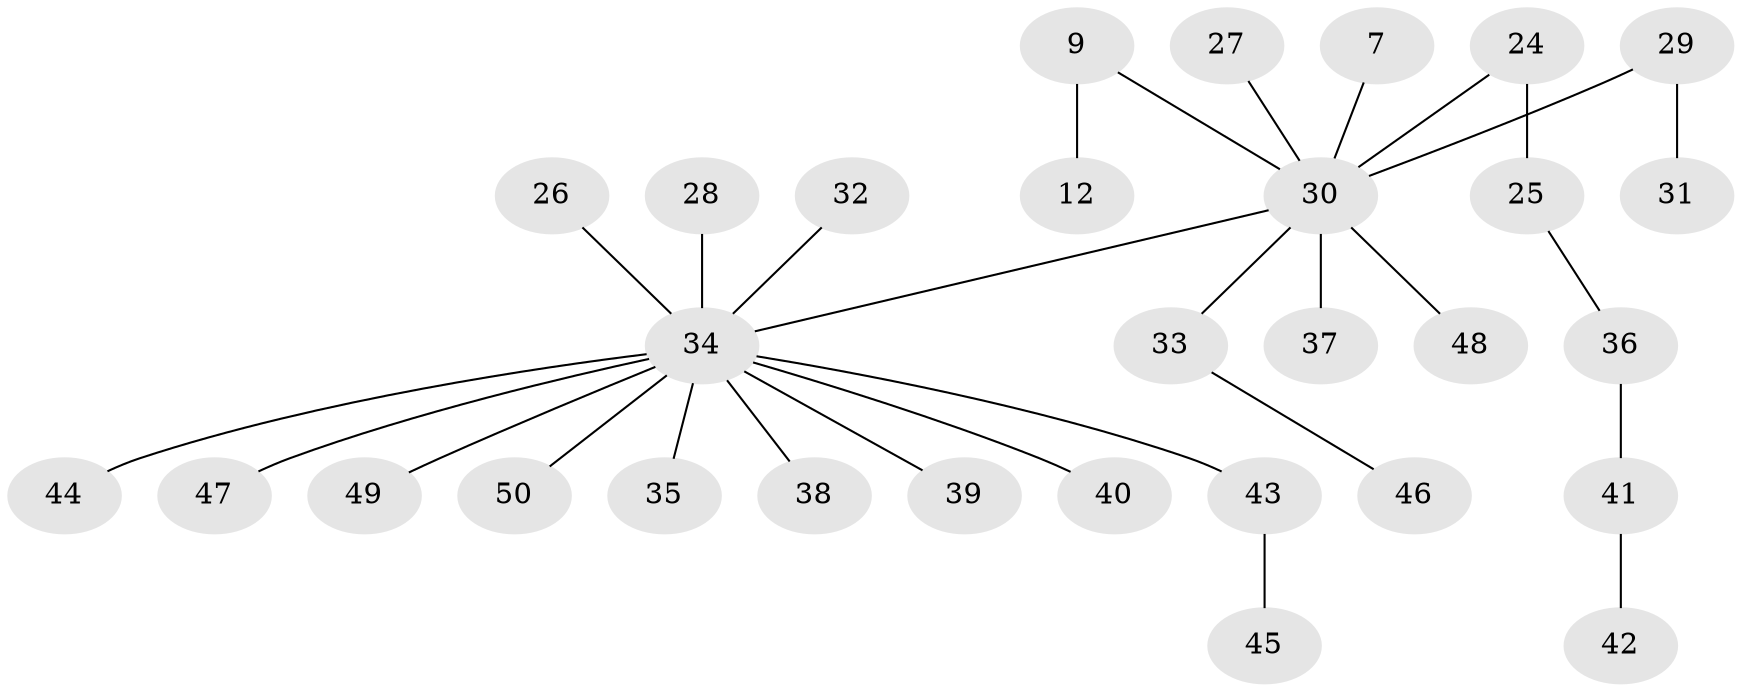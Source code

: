 // original degree distribution, {3: 0.16, 8: 0.02, 4: 0.04, 5: 0.02, 1: 0.46, 2: 0.3}
// Generated by graph-tools (version 1.1) at 2025/56/03/04/25 21:56:50]
// undirected, 30 vertices, 29 edges
graph export_dot {
graph [start="1"]
  node [color=gray90,style=filled];
  7;
  9;
  12;
  24;
  25;
  26;
  27;
  28;
  29;
  30 [super="+10+15+16+21+23"];
  31;
  32;
  33;
  34 [super="+11+17+8+19+18+20"];
  35;
  36;
  37;
  38;
  39;
  40;
  41;
  42;
  43 [super="+13+22"];
  44;
  45;
  46;
  47;
  48;
  49;
  50;
  7 -- 30;
  9 -- 12;
  9 -- 30;
  24 -- 25;
  24 -- 30;
  25 -- 36;
  26 -- 34;
  27 -- 30;
  28 -- 34;
  29 -- 31;
  29 -- 30;
  30 -- 33;
  30 -- 48;
  30 -- 34;
  30 -- 37;
  32 -- 34;
  33 -- 46;
  34 -- 44;
  34 -- 49;
  34 -- 35;
  34 -- 38;
  34 -- 39;
  34 -- 40;
  34 -- 43;
  34 -- 50;
  34 -- 47;
  36 -- 41;
  41 -- 42;
  43 -- 45;
}
